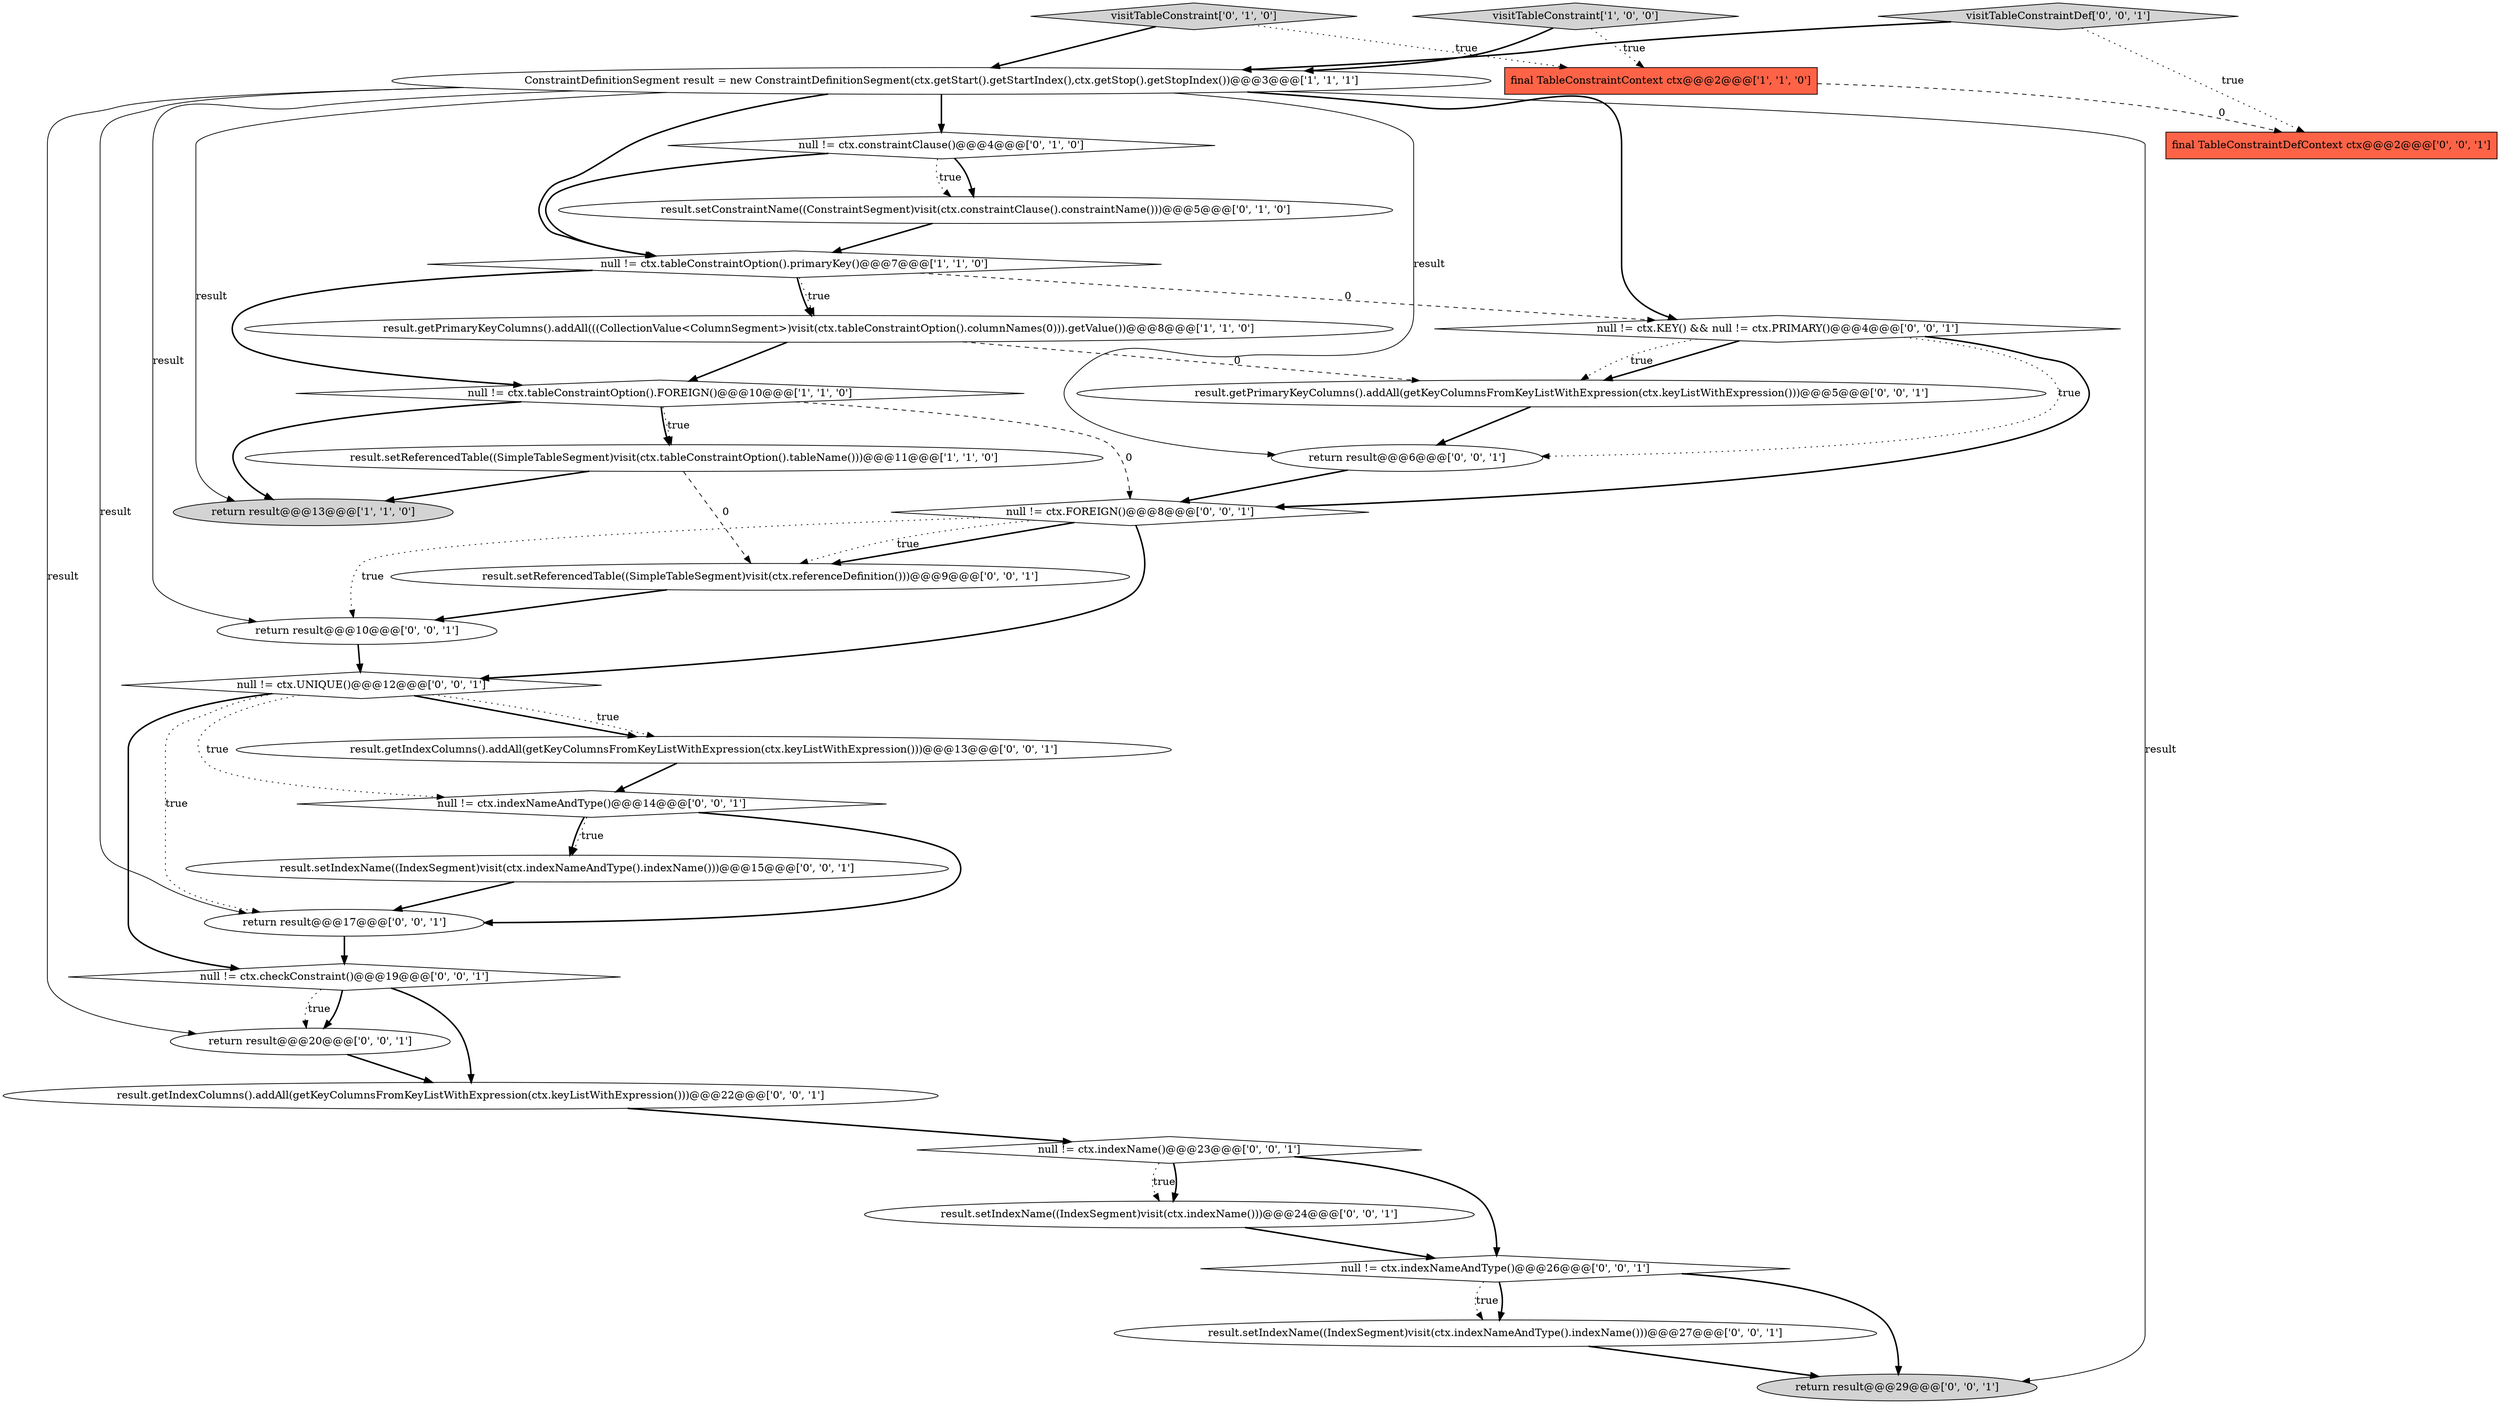 digraph {
19 [style = filled, label = "result.setReferencedTable((SimpleTableSegment)visit(ctx.referenceDefinition()))@@@9@@@['0', '0', '1']", fillcolor = white, shape = ellipse image = "AAA0AAABBB3BBB"];
22 [style = filled, label = "result.getPrimaryKeyColumns().addAll(getKeyColumnsFromKeyListWithExpression(ctx.keyListWithExpression()))@@@5@@@['0', '0', '1']", fillcolor = white, shape = ellipse image = "AAA0AAABBB3BBB"];
5 [style = filled, label = "result.getPrimaryKeyColumns().addAll(((CollectionValue<ColumnSegment>)visit(ctx.tableConstraintOption().columnNames(0))).getValue())@@@8@@@['1', '1', '0']", fillcolor = white, shape = ellipse image = "AAA0AAABBB1BBB"];
17 [style = filled, label = "null != ctx.indexNameAndType()@@@14@@@['0', '0', '1']", fillcolor = white, shape = diamond image = "AAA0AAABBB3BBB"];
7 [style = filled, label = "visitTableConstraint['1', '0', '0']", fillcolor = lightgray, shape = diamond image = "AAA0AAABBB1BBB"];
12 [style = filled, label = "null != ctx.KEY() && null != ctx.PRIMARY()@@@4@@@['0', '0', '1']", fillcolor = white, shape = diamond image = "AAA0AAABBB3BBB"];
31 [style = filled, label = "null != ctx.indexName()@@@23@@@['0', '0', '1']", fillcolor = white, shape = diamond image = "AAA0AAABBB3BBB"];
18 [style = filled, label = "visitTableConstraintDef['0', '0', '1']", fillcolor = lightgray, shape = diamond image = "AAA0AAABBB3BBB"];
6 [style = filled, label = "null != ctx.tableConstraintOption().primaryKey()@@@7@@@['1', '1', '0']", fillcolor = white, shape = diamond image = "AAA0AAABBB1BBB"];
4 [style = filled, label = "final TableConstraintContext ctx@@@2@@@['1', '1', '0']", fillcolor = tomato, shape = box image = "AAA0AAABBB1BBB"];
25 [style = filled, label = "result.setIndexName((IndexSegment)visit(ctx.indexName()))@@@24@@@['0', '0', '1']", fillcolor = white, shape = ellipse image = "AAA0AAABBB3BBB"];
30 [style = filled, label = "final TableConstraintDefContext ctx@@@2@@@['0', '0', '1']", fillcolor = tomato, shape = box image = "AAA0AAABBB3BBB"];
0 [style = filled, label = "null != ctx.tableConstraintOption().FOREIGN()@@@10@@@['1', '1', '0']", fillcolor = white, shape = diamond image = "AAA0AAABBB1BBB"];
24 [style = filled, label = "result.getIndexColumns().addAll(getKeyColumnsFromKeyListWithExpression(ctx.keyListWithExpression()))@@@13@@@['0', '0', '1']", fillcolor = white, shape = ellipse image = "AAA0AAABBB3BBB"];
15 [style = filled, label = "result.setIndexName((IndexSegment)visit(ctx.indexNameAndType().indexName()))@@@27@@@['0', '0', '1']", fillcolor = white, shape = ellipse image = "AAA0AAABBB3BBB"];
26 [style = filled, label = "null != ctx.UNIQUE()@@@12@@@['0', '0', '1']", fillcolor = white, shape = diamond image = "AAA0AAABBB3BBB"];
11 [style = filled, label = "null != ctx.indexNameAndType()@@@26@@@['0', '0', '1']", fillcolor = white, shape = diamond image = "AAA0AAABBB3BBB"];
2 [style = filled, label = "ConstraintDefinitionSegment result = new ConstraintDefinitionSegment(ctx.getStart().getStartIndex(),ctx.getStop().getStopIndex())@@@3@@@['1', '1', '1']", fillcolor = white, shape = ellipse image = "AAA0AAABBB1BBB"];
16 [style = filled, label = "result.setIndexName((IndexSegment)visit(ctx.indexNameAndType().indexName()))@@@15@@@['0', '0', '1']", fillcolor = white, shape = ellipse image = "AAA0AAABBB3BBB"];
10 [style = filled, label = "null != ctx.constraintClause()@@@4@@@['0', '1', '0']", fillcolor = white, shape = diamond image = "AAA1AAABBB2BBB"];
20 [style = filled, label = "return result@@@17@@@['0', '0', '1']", fillcolor = white, shape = ellipse image = "AAA0AAABBB3BBB"];
23 [style = filled, label = "null != ctx.FOREIGN()@@@8@@@['0', '0', '1']", fillcolor = white, shape = diamond image = "AAA0AAABBB3BBB"];
29 [style = filled, label = "return result@@@20@@@['0', '0', '1']", fillcolor = white, shape = ellipse image = "AAA0AAABBB3BBB"];
8 [style = filled, label = "result.setConstraintName((ConstraintSegment)visit(ctx.constraintClause().constraintName()))@@@5@@@['0', '1', '0']", fillcolor = white, shape = ellipse image = "AAA1AAABBB2BBB"];
21 [style = filled, label = "result.getIndexColumns().addAll(getKeyColumnsFromKeyListWithExpression(ctx.keyListWithExpression()))@@@22@@@['0', '0', '1']", fillcolor = white, shape = ellipse image = "AAA0AAABBB3BBB"];
13 [style = filled, label = "return result@@@6@@@['0', '0', '1']", fillcolor = white, shape = ellipse image = "AAA0AAABBB3BBB"];
27 [style = filled, label = "return result@@@29@@@['0', '0', '1']", fillcolor = lightgray, shape = ellipse image = "AAA0AAABBB3BBB"];
14 [style = filled, label = "null != ctx.checkConstraint()@@@19@@@['0', '0', '1']", fillcolor = white, shape = diamond image = "AAA0AAABBB3BBB"];
28 [style = filled, label = "return result@@@10@@@['0', '0', '1']", fillcolor = white, shape = ellipse image = "AAA0AAABBB3BBB"];
9 [style = filled, label = "visitTableConstraint['0', '1', '0']", fillcolor = lightgray, shape = diamond image = "AAA0AAABBB2BBB"];
3 [style = filled, label = "return result@@@13@@@['1', '1', '0']", fillcolor = lightgray, shape = ellipse image = "AAA0AAABBB1BBB"];
1 [style = filled, label = "result.setReferencedTable((SimpleTableSegment)visit(ctx.tableConstraintOption().tableName()))@@@11@@@['1', '1', '0']", fillcolor = white, shape = ellipse image = "AAA0AAABBB1BBB"];
31->25 [style = dotted, label="true"];
29->21 [style = bold, label=""];
5->22 [style = dashed, label="0"];
26->24 [style = bold, label=""];
0->1 [style = dotted, label="true"];
7->4 [style = dotted, label="true"];
31->11 [style = bold, label=""];
23->19 [style = bold, label=""];
10->6 [style = bold, label=""];
18->2 [style = bold, label=""];
17->16 [style = dotted, label="true"];
19->28 [style = bold, label=""];
14->21 [style = bold, label=""];
13->23 [style = bold, label=""];
23->19 [style = dotted, label="true"];
6->0 [style = bold, label=""];
28->26 [style = bold, label=""];
24->17 [style = bold, label=""];
9->2 [style = bold, label=""];
10->8 [style = bold, label=""];
12->13 [style = dotted, label="true"];
2->10 [style = bold, label=""];
0->3 [style = bold, label=""];
8->6 [style = bold, label=""];
11->15 [style = bold, label=""];
12->23 [style = bold, label=""];
17->20 [style = bold, label=""];
26->14 [style = bold, label=""];
0->1 [style = bold, label=""];
2->29 [style = solid, label="result"];
4->30 [style = dashed, label="0"];
23->26 [style = bold, label=""];
12->22 [style = bold, label=""];
25->11 [style = bold, label=""];
2->20 [style = solid, label="result"];
11->27 [style = bold, label=""];
2->27 [style = solid, label="result"];
14->29 [style = bold, label=""];
15->27 [style = bold, label=""];
6->5 [style = dotted, label="true"];
6->12 [style = dashed, label="0"];
12->22 [style = dotted, label="true"];
5->0 [style = bold, label=""];
1->3 [style = bold, label=""];
0->23 [style = dashed, label="0"];
1->19 [style = dashed, label="0"];
26->24 [style = dotted, label="true"];
10->8 [style = dotted, label="true"];
9->4 [style = dotted, label="true"];
18->30 [style = dotted, label="true"];
14->29 [style = dotted, label="true"];
6->5 [style = bold, label=""];
2->13 [style = solid, label="result"];
2->28 [style = solid, label="result"];
11->15 [style = dotted, label="true"];
2->3 [style = solid, label="result"];
2->6 [style = bold, label=""];
16->20 [style = bold, label=""];
23->28 [style = dotted, label="true"];
26->20 [style = dotted, label="true"];
20->14 [style = bold, label=""];
17->16 [style = bold, label=""];
21->31 [style = bold, label=""];
26->17 [style = dotted, label="true"];
31->25 [style = bold, label=""];
22->13 [style = bold, label=""];
2->12 [style = bold, label=""];
7->2 [style = bold, label=""];
}

